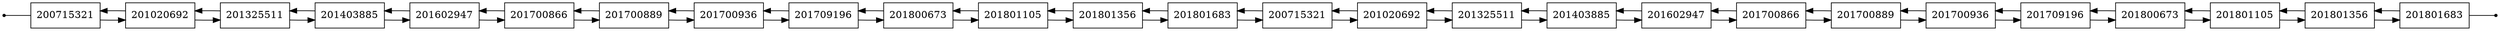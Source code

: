 
digraph G {
	rankdir = LR
	node[shape=box]
	nullFirst[shape ="point"];
	nullLast[shape = "point"];
	nodo1[label=200715321];
	nodo2[label=201020692];
	nodo3[label=201325511];
	nodo4[label=201403885];
	nodo5[label=201602947];
	nodo6[label=201700866];
	nodo7[label=201700889];
	nodo8[label=201700936];
	nodo9[label=201709196];
	nodo10[label=201800673];
	nodo11[label=201801105];
	nodo12[label=201801356];
	nodo13[label=201801683];
	nodo14[label=200715321];
	nodo15[label=201020692];
	nodo16[label=201325511];
	nodo17[label=201403885];
	nodo18[label=201602947];
	nodo19[label=201700866];
	nodo20[label=201700889];
	nodo21[label=201700936];
	nodo22[label=201709196];
	nodo23[label=201800673];
	nodo24[label=201801105];
	nodo25[label=201801356];
	nodo26[label=201801683];
	nullFirst -> nodo1[arrowhead=none]
	nodo1 -> nodo2;
	nodo2 -> nodo1;
	nodo2 -> nodo3;
	nodo3 -> nodo2;
	nodo3 -> nodo4;
	nodo4 -> nodo3;
	nodo4 -> nodo5;
	nodo5 -> nodo4;
	nodo5 -> nodo6;
	nodo6 -> nodo5;
	nodo6 -> nodo7;
	nodo7 -> nodo6;
	nodo7 -> nodo8;
	nodo8 -> nodo7;
	nodo8 -> nodo9;
	nodo9 -> nodo8;
	nodo9 -> nodo10;
	nodo10 -> nodo9;
	nodo10 -> nodo11;
	nodo11 -> nodo10;
	nodo11 -> nodo12;
	nodo12 -> nodo11;
	nodo12 -> nodo13;
	nodo13 -> nodo12;
	nodo13 -> nodo14;
	nodo14 -> nodo13;
	nodo14 -> nodo15;
	nodo15 -> nodo14;
	nodo15 -> nodo16;
	nodo16 -> nodo15;
	nodo16 -> nodo17;
	nodo17 -> nodo16;
	nodo17 -> nodo18;
	nodo18 -> nodo17;
	nodo18 -> nodo19;
	nodo19 -> nodo18;
	nodo19 -> nodo20;
	nodo20 -> nodo19;
	nodo20 -> nodo21;
	nodo21 -> nodo20;
	nodo21 -> nodo22;
	nodo22 -> nodo21;
	nodo22 -> nodo23;
	nodo23 -> nodo22;
	nodo23 -> nodo24;
	nodo24 -> nodo23;
	nodo24 -> nodo25;
	nodo25 -> nodo24;
	nodo25 -> nodo26;
	nodo26 -> nodo25;
	nodo26-> nullLast[arrowhead=none]
}